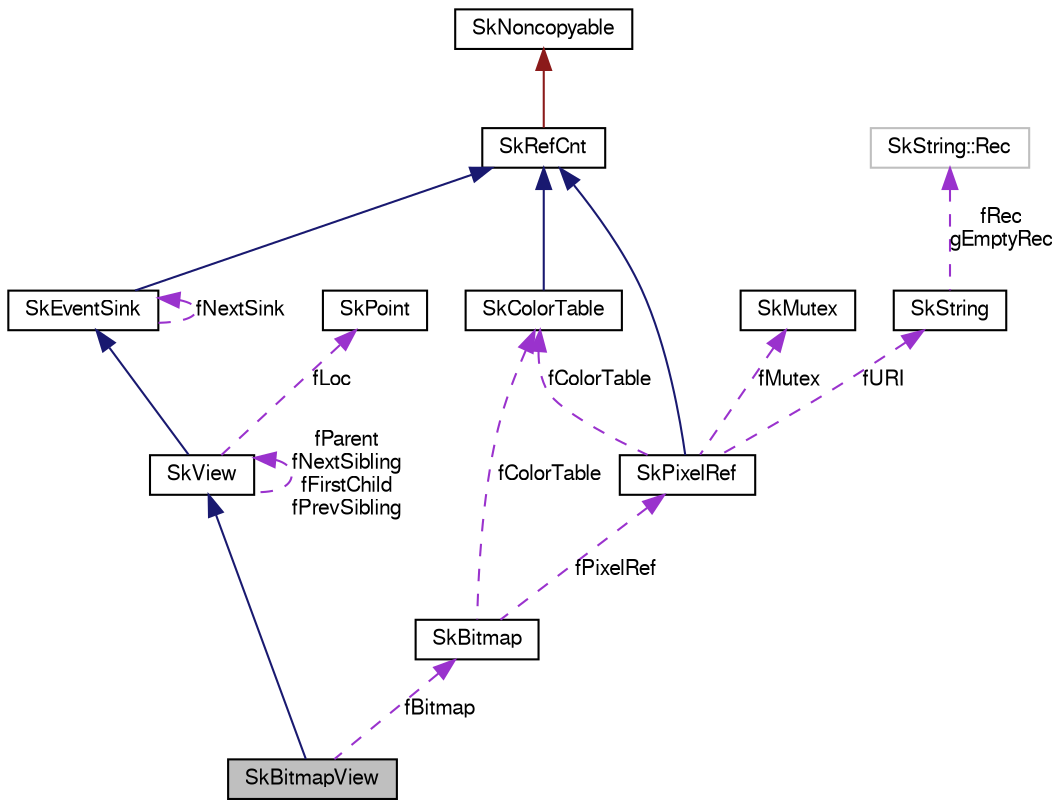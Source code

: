 digraph G
{
  edge [fontname="FreeSans",fontsize="10",labelfontname="FreeSans",labelfontsize="10"];
  node [fontname="FreeSans",fontsize="10",shape=record];
  Node1 [label="SkBitmapView",height=0.2,width=0.4,color="black", fillcolor="grey75", style="filled" fontcolor="black"];
  Node2 -> Node1 [dir=back,color="midnightblue",fontsize="10",style="solid",fontname="FreeSans"];
  Node2 [label="SkView",height=0.2,width=0.4,color="black", fillcolor="white", style="filled",URL="$class_sk_view.html"];
  Node3 -> Node2 [dir=back,color="midnightblue",fontsize="10",style="solid",fontname="FreeSans"];
  Node3 [label="SkEventSink",height=0.2,width=0.4,color="black", fillcolor="white", style="filled",URL="$class_sk_event_sink.html"];
  Node4 -> Node3 [dir=back,color="midnightblue",fontsize="10",style="solid",fontname="FreeSans"];
  Node4 [label="SkRefCnt",height=0.2,width=0.4,color="black", fillcolor="white", style="filled",URL="$class_sk_ref_cnt.html"];
  Node5 -> Node4 [dir=back,color="firebrick4",fontsize="10",style="solid",fontname="FreeSans"];
  Node5 [label="SkNoncopyable",height=0.2,width=0.4,color="black", fillcolor="white", style="filled",URL="$class_sk_noncopyable.html"];
  Node3 -> Node3 [dir=back,color="darkorchid3",fontsize="10",style="dashed",label="fNextSink",fontname="FreeSans"];
  Node2 -> Node2 [dir=back,color="darkorchid3",fontsize="10",style="dashed",label="fParent\nfNextSibling\nfFirstChild\nfPrevSibling",fontname="FreeSans"];
  Node6 -> Node2 [dir=back,color="darkorchid3",fontsize="10",style="dashed",label="fLoc",fontname="FreeSans"];
  Node6 [label="SkPoint",height=0.2,width=0.4,color="black", fillcolor="white", style="filled",URL="$struct_sk_point.html"];
  Node7 -> Node1 [dir=back,color="darkorchid3",fontsize="10",style="dashed",label="fBitmap",fontname="FreeSans"];
  Node7 [label="SkBitmap",height=0.2,width=0.4,color="black", fillcolor="white", style="filled",URL="$class_sk_bitmap.html"];
  Node8 -> Node7 [dir=back,color="darkorchid3",fontsize="10",style="dashed",label="fColorTable",fontname="FreeSans"];
  Node8 [label="SkColorTable",height=0.2,width=0.4,color="black", fillcolor="white", style="filled",URL="$class_sk_color_table.html"];
  Node4 -> Node8 [dir=back,color="midnightblue",fontsize="10",style="solid",fontname="FreeSans"];
  Node9 -> Node7 [dir=back,color="darkorchid3",fontsize="10",style="dashed",label="fPixelRef",fontname="FreeSans"];
  Node9 [label="SkPixelRef",height=0.2,width=0.4,color="black", fillcolor="white", style="filled",URL="$class_sk_pixel_ref.html"];
  Node4 -> Node9 [dir=back,color="midnightblue",fontsize="10",style="solid",fontname="FreeSans"];
  Node8 -> Node9 [dir=back,color="darkorchid3",fontsize="10",style="dashed",label="fColorTable",fontname="FreeSans"];
  Node10 -> Node9 [dir=back,color="darkorchid3",fontsize="10",style="dashed",label="fMutex",fontname="FreeSans"];
  Node10 [label="SkMutex",height=0.2,width=0.4,color="black", fillcolor="white", style="filled",URL="$class_sk_mutex.html"];
  Node11 -> Node9 [dir=back,color="darkorchid3",fontsize="10",style="dashed",label="fURI",fontname="FreeSans"];
  Node11 [label="SkString",height=0.2,width=0.4,color="black", fillcolor="white", style="filled",URL="$class_sk_string.html"];
  Node12 -> Node11 [dir=back,color="darkorchid3",fontsize="10",style="dashed",label="fRec\ngEmptyRec",fontname="FreeSans"];
  Node12 [label="SkString::Rec",height=0.2,width=0.4,color="grey75", fillcolor="white", style="filled"];
}
